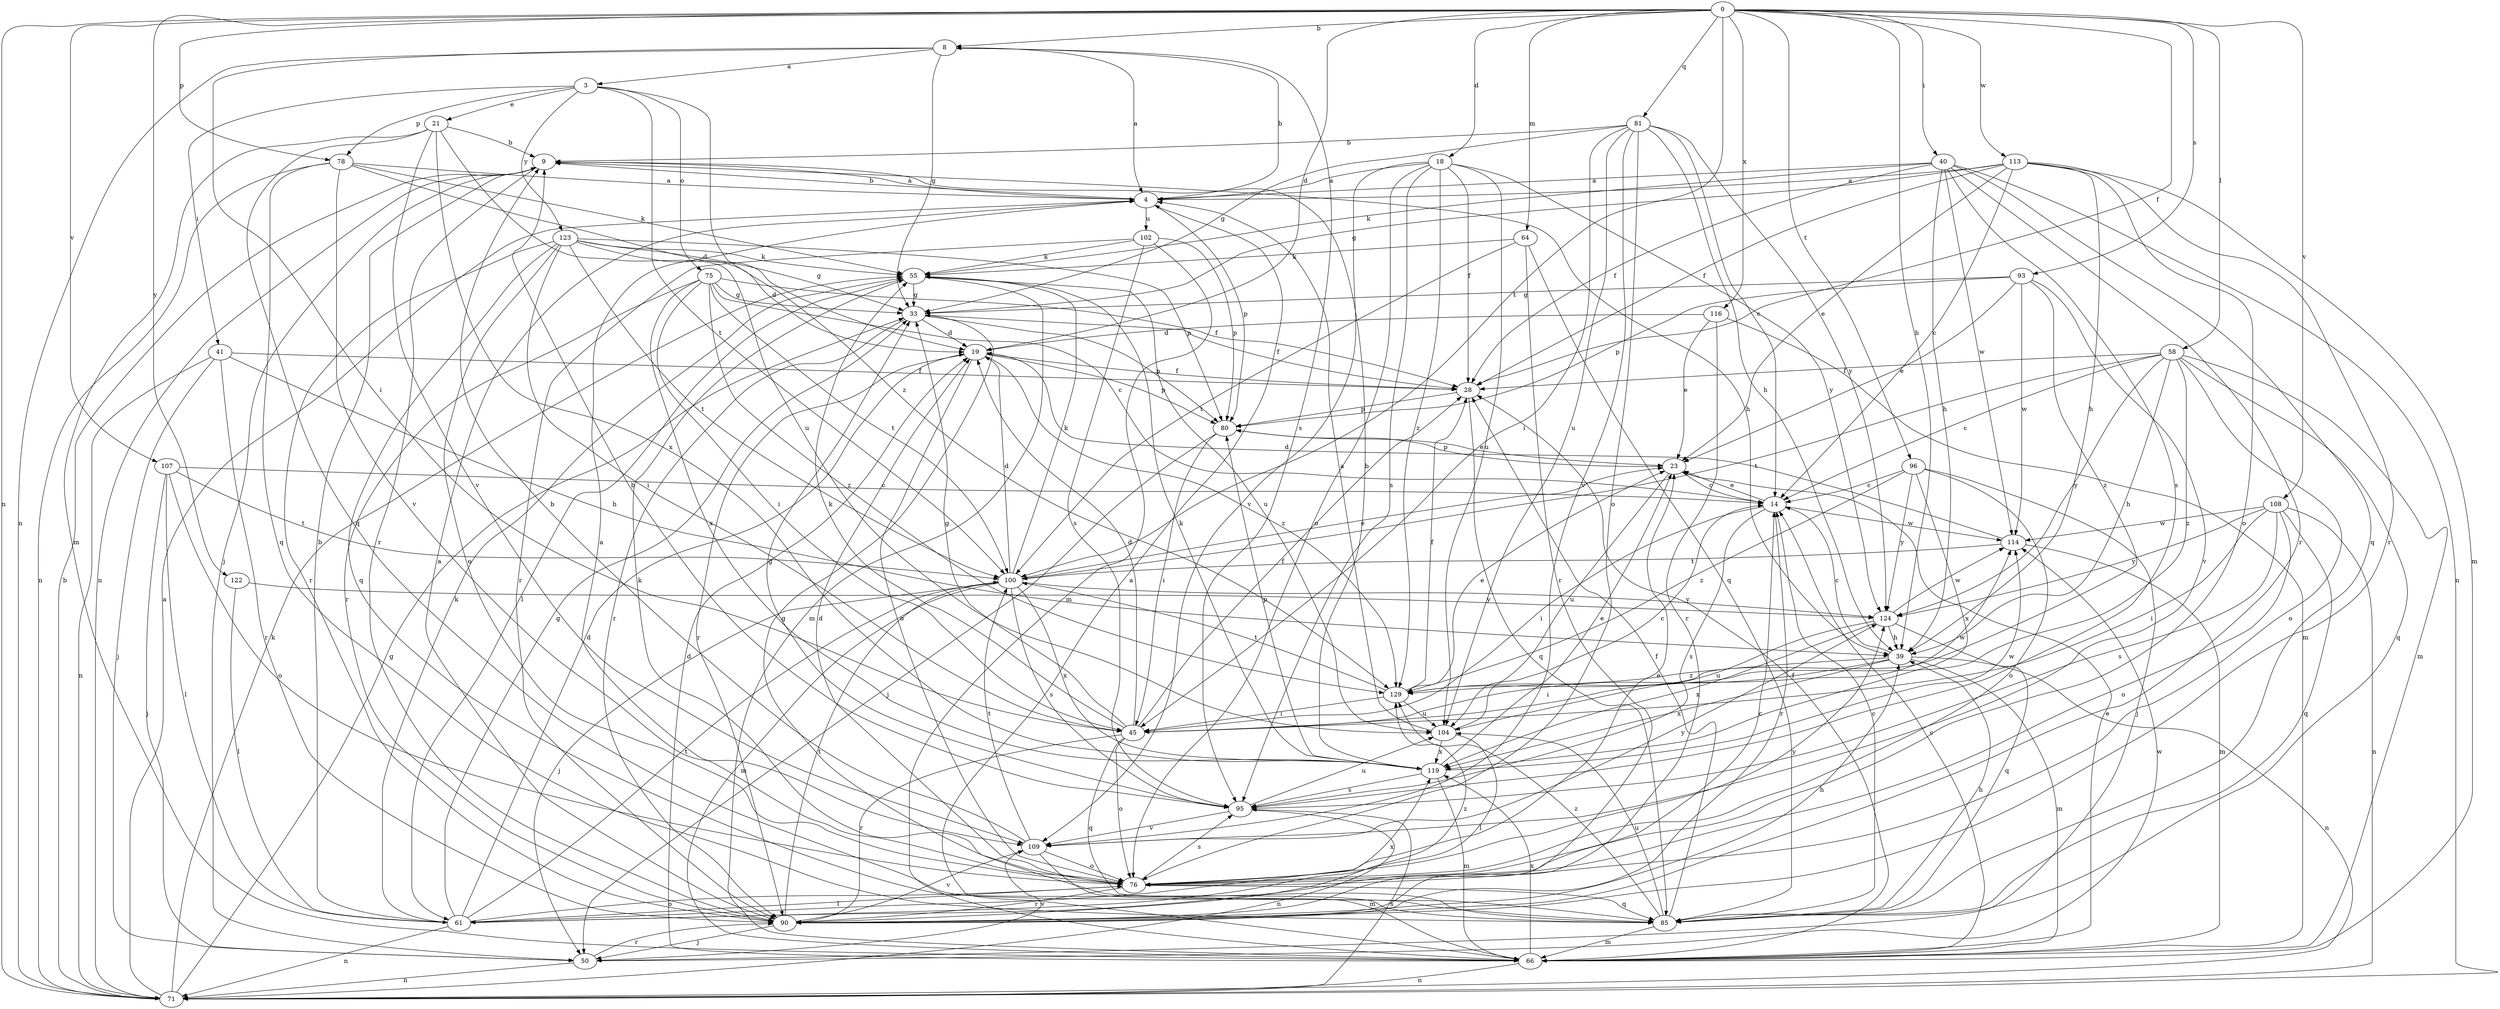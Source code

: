 strict digraph  {
0;
3;
4;
8;
9;
14;
18;
19;
21;
23;
28;
33;
39;
40;
41;
45;
50;
55;
58;
61;
64;
66;
71;
75;
76;
78;
80;
81;
85;
90;
93;
95;
96;
100;
102;
104;
107;
108;
109;
113;
114;
116;
119;
122;
123;
124;
129;
0 -> 8  [label=b];
0 -> 18  [label=d];
0 -> 19  [label=d];
0 -> 28  [label=f];
0 -> 39  [label=h];
0 -> 40  [label=i];
0 -> 58  [label=l];
0 -> 64  [label=m];
0 -> 71  [label=n];
0 -> 78  [label=p];
0 -> 81  [label=q];
0 -> 93  [label=s];
0 -> 96  [label=t];
0 -> 100  [label=t];
0 -> 107  [label=v];
0 -> 108  [label=v];
0 -> 113  [label=w];
0 -> 116  [label=x];
0 -> 122  [label=y];
3 -> 21  [label=e];
3 -> 41  [label=i];
3 -> 75  [label=o];
3 -> 78  [label=p];
3 -> 100  [label=t];
3 -> 123  [label=y];
3 -> 129  [label=z];
4 -> 8  [label=b];
4 -> 9  [label=b];
4 -> 80  [label=p];
4 -> 102  [label=u];
8 -> 3  [label=a];
8 -> 4  [label=a];
8 -> 33  [label=g];
8 -> 45  [label=i];
8 -> 71  [label=n];
8 -> 95  [label=s];
9 -> 4  [label=a];
9 -> 39  [label=h];
9 -> 50  [label=j];
9 -> 71  [label=n];
9 -> 90  [label=r];
14 -> 23  [label=e];
14 -> 45  [label=i];
14 -> 90  [label=r];
14 -> 95  [label=s];
14 -> 114  [label=w];
18 -> 4  [label=a];
18 -> 28  [label=f];
18 -> 76  [label=o];
18 -> 95  [label=s];
18 -> 104  [label=u];
18 -> 109  [label=v];
18 -> 124  [label=y];
18 -> 129  [label=z];
19 -> 28  [label=f];
19 -> 76  [label=o];
19 -> 80  [label=p];
19 -> 90  [label=r];
19 -> 129  [label=z];
21 -> 9  [label=b];
21 -> 66  [label=m];
21 -> 85  [label=q];
21 -> 104  [label=u];
21 -> 109  [label=v];
21 -> 119  [label=x];
23 -> 14  [label=c];
23 -> 80  [label=p];
23 -> 104  [label=u];
28 -> 80  [label=p];
28 -> 85  [label=q];
33 -> 19  [label=d];
33 -> 28  [label=f];
33 -> 80  [label=p];
33 -> 90  [label=r];
39 -> 14  [label=c];
39 -> 45  [label=i];
39 -> 66  [label=m];
39 -> 71  [label=n];
39 -> 119  [label=x];
39 -> 129  [label=z];
40 -> 4  [label=a];
40 -> 28  [label=f];
40 -> 39  [label=h];
40 -> 55  [label=k];
40 -> 71  [label=n];
40 -> 85  [label=q];
40 -> 90  [label=r];
40 -> 95  [label=s];
40 -> 114  [label=w];
41 -> 28  [label=f];
41 -> 39  [label=h];
41 -> 50  [label=j];
41 -> 71  [label=n];
41 -> 90  [label=r];
45 -> 19  [label=d];
45 -> 28  [label=f];
45 -> 33  [label=g];
45 -> 55  [label=k];
45 -> 76  [label=o];
45 -> 85  [label=q];
45 -> 90  [label=r];
45 -> 114  [label=w];
50 -> 71  [label=n];
50 -> 90  [label=r];
50 -> 109  [label=v];
50 -> 114  [label=w];
55 -> 33  [label=g];
55 -> 61  [label=l];
55 -> 66  [label=m];
55 -> 104  [label=u];
58 -> 14  [label=c];
58 -> 28  [label=f];
58 -> 39  [label=h];
58 -> 66  [label=m];
58 -> 76  [label=o];
58 -> 85  [label=q];
58 -> 100  [label=t];
58 -> 124  [label=y];
58 -> 129  [label=z];
61 -> 9  [label=b];
61 -> 14  [label=c];
61 -> 19  [label=d];
61 -> 33  [label=g];
61 -> 55  [label=k];
61 -> 71  [label=n];
61 -> 76  [label=o];
61 -> 100  [label=t];
61 -> 119  [label=x];
64 -> 55  [label=k];
64 -> 85  [label=q];
64 -> 90  [label=r];
64 -> 100  [label=t];
66 -> 4  [label=a];
66 -> 14  [label=c];
66 -> 19  [label=d];
66 -> 23  [label=e];
66 -> 28  [label=f];
66 -> 71  [label=n];
66 -> 119  [label=x];
71 -> 4  [label=a];
71 -> 9  [label=b];
71 -> 33  [label=g];
71 -> 55  [label=k];
71 -> 95  [label=s];
75 -> 14  [label=c];
75 -> 28  [label=f];
75 -> 33  [label=g];
75 -> 45  [label=i];
75 -> 90  [label=r];
75 -> 100  [label=t];
75 -> 119  [label=x];
75 -> 129  [label=z];
76 -> 4  [label=a];
76 -> 19  [label=d];
76 -> 23  [label=e];
76 -> 55  [label=k];
76 -> 61  [label=l];
76 -> 85  [label=q];
76 -> 90  [label=r];
76 -> 95  [label=s];
76 -> 124  [label=y];
78 -> 4  [label=a];
78 -> 19  [label=d];
78 -> 55  [label=k];
78 -> 71  [label=n];
78 -> 85  [label=q];
78 -> 109  [label=v];
80 -> 23  [label=e];
80 -> 45  [label=i];
80 -> 50  [label=j];
81 -> 9  [label=b];
81 -> 14  [label=c];
81 -> 33  [label=g];
81 -> 39  [label=h];
81 -> 45  [label=i];
81 -> 76  [label=o];
81 -> 104  [label=u];
81 -> 109  [label=v];
81 -> 124  [label=y];
85 -> 14  [label=c];
85 -> 28  [label=f];
85 -> 33  [label=g];
85 -> 39  [label=h];
85 -> 66  [label=m];
85 -> 104  [label=u];
85 -> 129  [label=z];
90 -> 4  [label=a];
90 -> 39  [label=h];
90 -> 50  [label=j];
90 -> 100  [label=t];
90 -> 109  [label=v];
90 -> 129  [label=z];
93 -> 23  [label=e];
93 -> 33  [label=g];
93 -> 80  [label=p];
93 -> 109  [label=v];
93 -> 114  [label=w];
93 -> 129  [label=z];
95 -> 9  [label=b];
95 -> 33  [label=g];
95 -> 71  [label=n];
95 -> 104  [label=u];
95 -> 109  [label=v];
96 -> 14  [label=c];
96 -> 50  [label=j];
96 -> 76  [label=o];
96 -> 119  [label=x];
96 -> 124  [label=y];
96 -> 129  [label=z];
100 -> 19  [label=d];
100 -> 23  [label=e];
100 -> 50  [label=j];
100 -> 55  [label=k];
100 -> 66  [label=m];
100 -> 95  [label=s];
100 -> 119  [label=x];
100 -> 124  [label=y];
102 -> 55  [label=k];
102 -> 66  [label=m];
102 -> 80  [label=p];
102 -> 90  [label=r];
102 -> 95  [label=s];
104 -> 4  [label=a];
104 -> 14  [label=c];
104 -> 61  [label=l];
104 -> 119  [label=x];
107 -> 14  [label=c];
107 -> 50  [label=j];
107 -> 61  [label=l];
107 -> 76  [label=o];
107 -> 100  [label=t];
108 -> 45  [label=i];
108 -> 71  [label=n];
108 -> 76  [label=o];
108 -> 85  [label=q];
108 -> 95  [label=s];
108 -> 114  [label=w];
108 -> 124  [label=y];
109 -> 9  [label=b];
109 -> 66  [label=m];
109 -> 76  [label=o];
109 -> 100  [label=t];
109 -> 124  [label=y];
113 -> 4  [label=a];
113 -> 14  [label=c];
113 -> 23  [label=e];
113 -> 28  [label=f];
113 -> 33  [label=g];
113 -> 39  [label=h];
113 -> 66  [label=m];
113 -> 76  [label=o];
113 -> 90  [label=r];
114 -> 19  [label=d];
114 -> 66  [label=m];
114 -> 100  [label=t];
116 -> 19  [label=d];
116 -> 23  [label=e];
116 -> 66  [label=m];
116 -> 90  [label=r];
119 -> 9  [label=b];
119 -> 23  [label=e];
119 -> 55  [label=k];
119 -> 66  [label=m];
119 -> 80  [label=p];
119 -> 95  [label=s];
119 -> 114  [label=w];
122 -> 61  [label=l];
122 -> 124  [label=y];
123 -> 19  [label=d];
123 -> 33  [label=g];
123 -> 45  [label=i];
123 -> 55  [label=k];
123 -> 76  [label=o];
123 -> 80  [label=p];
123 -> 85  [label=q];
123 -> 90  [label=r];
123 -> 100  [label=t];
124 -> 39  [label=h];
124 -> 85  [label=q];
124 -> 104  [label=u];
124 -> 114  [label=w];
124 -> 119  [label=x];
129 -> 23  [label=e];
129 -> 28  [label=f];
129 -> 45  [label=i];
129 -> 100  [label=t];
129 -> 104  [label=u];
}
